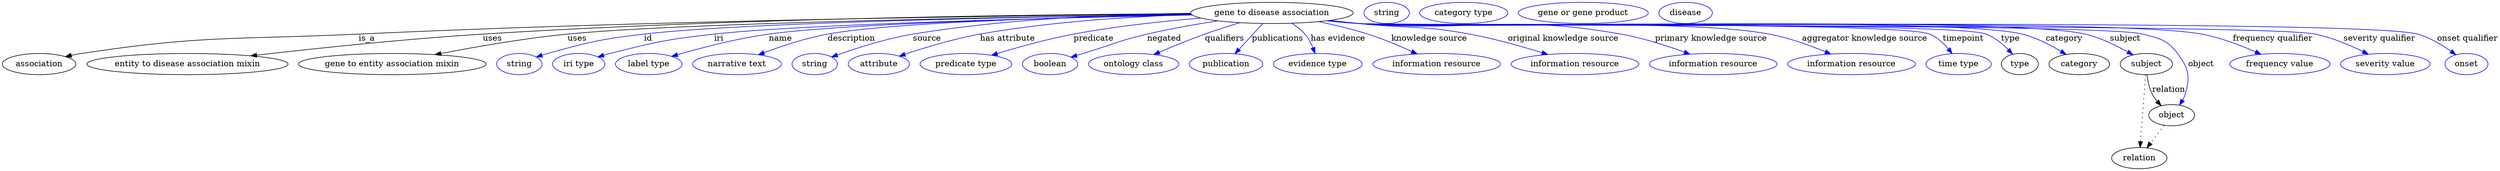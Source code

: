 digraph {
	graph [bb="0,0,4237.4,283"];
	node [label="\N"];
	"gene to disease association"	[height=0.5,
		label="gene to disease association",
		pos="2154.4,265",
		width=3.8274];
	association	[height=0.5,
		pos="62.394,178",
		width=1.7332];
	"gene to disease association" -> association	[label=is_a,
		lp="618.39,221.5",
		pos="e,106.48,190.75 2017.2,263.08 1746.8,260.79 1125.8,253.14 604.39,229 394.77,219.3 340.81,227.87 133.39,196 127.91,195.16 122.23,\
194.11 116.58,192.94"];
	"entity to disease association mixin"	[height=0.5,
		pos="313.39,178",
		width=4.7482];
	"gene to disease association" -> "entity to disease association mixin"	[label=uses,
		lp="831.89,221.5",
		pos="e,420.93,192.01 2016.9,263.72 1774.1,262.49 1253.8,256.52 815.39,229 683.43,220.71 532.52,204.81 430.91,193.16"];
	"gene to entity association mixin"	[height=0.5,
		pos="661.39,178",
		width=4.4232];
	"gene to disease association" -> "gene to entity association mixin"	[label=uses,
		lp="975.89,221.5",
		pos="e,734.2,194.08 2018,262.36 1749.5,258.73 1160.9,248.76 959.39,229 886.23,221.82 803.86,207.52 744.3,196.04"];
	id	[color=blue,
		height=0.5,
		label=string,
		pos="877.39,178",
		width=1.0652];
	"gene to disease association" -> id	[color=blue,
		label=id,
		lp="1096.4,221.5",
		pos="e,906.37,190.01 2017.7,262.33 1772,258.85 1265,249.41 1089.4,229 1015.5,220.42 997.06,215.79 925.39,196 922.28,195.14 919.08,194.18 \
915.89,193.17",
		style=solid];
	iri	[color=blue,
		height=0.5,
		label="iri type",
		pos="978.39,178",
		width=1.2277];
	"gene to disease association" -> iri	[color=blue,
		label=iri,
		lp="1216.4,221.5",
		pos="e,1011,190.17 2019,261.45 1796.1,256.84 1361.2,245.98 1208.4,229 1128.9,220.16 1109,215.59 1031.4,196 1028,195.13 1024.4,194.17 \
1020.9,193.15",
		style=solid];
	name	[color=blue,
		height=0.5,
		label="label type",
		pos="1097.4,178",
		width=1.5707];
	"gene to disease association" -> name	[color=blue,
		label=name,
		lp="1321.4,221.5",
		pos="e,1136.4,191.1 2018.6,261.63 1813.9,257.51 1435.7,247.64 1301.4,229 1247.5,221.52 1187.1,205.78 1146.1,193.94",
		style=solid];
	description	[color=blue,
		height=0.5,
		label="narrative text",
		pos="1247.4,178",
		width=2.0943];
	"gene to disease association" -> description	[color=blue,
		label=description,
		lp="1440.9,221.5",
		pos="e,1283.5,193.85 2018.2,262.07 1833.9,258.7 1515,249.98 1400.4,229 1363.3,222.21 1322.8,208.69 1292.8,197.42",
		style=solid];
	source	[color=blue,
		height=0.5,
		label=string,
		pos="1379.4,178",
		width=1.0652];
	"gene to disease association" -> source	[color=blue,
		label=source,
		lp="1569.4,221.5",
		pos="e,1407.9,190.06 2016.5,264.42 1892.5,262.82 1705.6,255.51 1545.4,229 1500.6,221.59 1450.9,205.54 1417.7,193.62",
		style=solid];
	"has attribute"	[color=blue,
		height=0.5,
		label=attribute,
		pos="1487.4,178",
		width=1.4443];
	"gene to disease association" -> "has attribute"	[color=blue,
		label="has attribute",
		lp="1706.4,221.5",
		pos="e,1522.1,191.46 2018.2,262.13 1918.2,258.88 1779.5,250.45 1659.4,229 1615.2,221.11 1566.2,206.24 1531.9,194.75",
		style=solid];
	predicate	[color=blue,
		height=0.5,
		label="predicate type",
		pos="1635.4,178",
		width=2.1665];
	"gene to disease association" -> predicate	[color=blue,
		label=predicate,
		lp="1851.4,221.5",
		pos="e,1678.7,193.06 2033.6,256.3 1969.1,250.97 1888.5,242.37 1817.4,229 1773.4,220.73 1724.5,207.04 1688.5,196.08",
		style=solid];
	negated	[color=blue,
		height=0.5,
		label=boolean,
		pos="1778.4,178",
		width=1.2999];
	"gene to disease association" -> negated	[color=blue,
		label=negated,
		lp="1971.4,221.5",
		pos="e,1813.6,189.91 2062.6,251.51 2025.1,245.72 1981.5,238.1 1942.4,229 1893.1,217.52 1881.8,210.81 1833.4,196 1830.1,194.99 1826.7,\
193.94 1823.2,192.89",
		style=solid];
	qualifiers	[color=blue,
		height=0.5,
		label="ontology class",
		pos="1919.4,178",
		width=2.1304];
	"gene to disease association" -> qualifiers	[color=blue,
		label=qualifiers,
		lp="2073.9,221.5",
		pos="e,1953.7,194.2 2099.8,248.39 2080.9,242.66 2059.6,235.89 2040.4,229 2014.5,219.69 1986,207.99 1963.2,198.25",
		style=solid];
	publications	[color=blue,
		height=0.5,
		label=publication,
		pos="2076.4,178",
		width=1.7332];
	"gene to disease association" -> publications	[color=blue,
		label=publications,
		lp="2164.4,221.5",
		pos="e,2091.6,195.6 2138.6,246.8 2127.1,234.31 2111.5,217.24 2098.7,203.35",
		style=solid];
	"has evidence"	[color=blue,
		height=0.5,
		label="evidence type",
		pos="2232.4,178",
		width=2.0943];
	"gene to disease association" -> "has evidence"	[color=blue,
		label="has evidence",
		lp="2266.9,221.5",
		pos="e,2227.7,196.17 2188,247.51 2196.1,242.4 2204.2,236.2 2210.4,229 2216.2,222.27 2220.7,213.76 2224.1,205.67",
		style=solid];
	"knowledge source"	[color=blue,
		height=0.5,
		label="information resource",
		pos="2434.4,178",
		width=3.015];
	"gene to disease association" -> "knowledge source"	[color=blue,
		label="knowledge source",
		lp="2421.9,221.5",
		pos="e,2401.3,195.19 2233.5,250.19 2260.4,244.66 2290.5,237.55 2317.4,229 2342.7,220.96 2370,209.44 2391.9,199.49",
		style=solid];
	"original knowledge source"	[color=blue,
		height=0.5,
		label="information resource",
		pos="2669.4,178",
		width=3.015];
	"gene to disease association" -> "original knowledge source"	[color=blue,
		label="original knowledge source",
		lp="2649.4,221.5",
		pos="e,2623.2,194.35 2252.8,252.34 2269,250.5 2285.7,248.66 2301.4,247 2385.3,238.15 2407.4,244.41 2490.4,229 2532.3,221.22 2578.6,208.15 \
2613.6,197.33",
		style=solid];
	"primary knowledge source"	[color=blue,
		height=0.5,
		label="information resource",
		pos="2904.4,178",
		width=3.015];
	"gene to disease association" -> "primary knowledge source"	[color=blue,
		label="primary knowledge source",
		lp="2900.4,221.5",
		pos="e,2864.8,194.87 2249.6,251.94 2266.8,250.06 2284.6,248.31 2301.4,247 2499.2,231.59 2552,263.41 2747.4,229 2784.4,222.49 2824.7,209.5 \
2855.3,198.4",
		style=solid];
	"aggregator knowledge source"	[color=blue,
		height=0.5,
		label="information resource",
		pos="3139.4,178",
		width=3.015];
	"gene to disease association" -> "aggregator knowledge source"	[color=blue,
		label="aggregator knowledge source",
		lp="3161.9,221.5",
		pos="e,3104.3,195.06 2248.8,251.82 2266.2,249.93 2284.4,248.2 2301.4,247 2456.2,236.08 2846.9,257.45 2999.4,229 3032.3,222.87 3067.7,\
210.13 3094.7,199.05",
		style=solid];
	timepoint	[color=blue,
		height=0.5,
		label="time type",
		pos="3321.4,178",
		width=1.5346];
	"gene to disease association" -> timepoint	[color=blue,
		label=timepoint,
		lp="3329.4,221.5",
		pos="e,3310.3,195.85 2248.4,251.76 2266,249.86 2284.2,248.15 2301.4,247 2355.2,243.4 3222.8,250.36 3272.4,229 3284.8,223.66 3295.6,213.56 \
3304,203.83",
		style=solid];
	type	[height=0.5,
		pos="3425.4,178",
		width=0.86659];
	"gene to disease association" -> type	[color=blue,
		label=type,
		lp="3409.4,221.5",
		pos="e,3412.8,194.93 2248,251.78 2265.7,249.87 2284.1,248.14 2301.4,247 2360.6,243.09 3313.1,250.35 3368.4,229 3382.7,223.48 3395.8,212.65 \
3405.8,202.48",
		style=solid];
	category	[height=0.5,
		pos="3526.4,178",
		width=1.4263];
	"gene to disease association" -> category	[color=blue,
		label=category,
		lp="3500.9,221.5",
		pos="e,3504.1,194.3 2248,251.77 2265.7,249.85 2284.1,248.14 2301.4,247 2426.5,238.79 3307.8,259.52 3429.4,229 3452.9,223.09 3477.2,210.59 \
3495.6,199.56",
		style=solid];
	subject	[height=0.5,
		pos="3640.4,178",
		width=1.2277];
	"gene to disease association" -> subject	[color=blue,
		label=subject,
		lp="3604.4,221.5",
		pos="e,3617.5,193.59 2248,251.75 2265.7,249.84 2284.1,248.12 2301.4,247 2438.3,238.11 3402.8,260.47 3536.4,229 3562.1,222.94 3588.9,209.87 \
3608.9,198.61",
		style=solid];
	object	[height=0.5,
		pos="3683.4,91",
		width=1.0832];
	"gene to disease association" -> object	[color=blue,
		label=object,
		lp="3733.4,178",
		pos="e,3696.8,108.09 2248,251.74 2265.7,249.82 2284.1,248.11 2301.4,247 2375.3,242.24 3562.9,248.16 3634.4,229 3663.4,221.23 3675.2,219.95 \
3693.4,196 3712.2,171.13 3715.3,156.9 3706.4,127 3705.4,123.55 3703.9,120.13 3702.1,116.85",
		style=solid];
	"frequency qualifier"	[color=blue,
		height=0.5,
		label="frequency value",
		pos="3867.4,178",
		width=2.3651];
	"gene to disease association" -> "frequency qualifier"	[color=blue,
		label="frequency qualifier",
		lp="3855.4,221.5",
		pos="e,3835.2,194.7 2248,251.72 2265.7,249.81 2284.1,248.11 2301.4,247 2460.3,236.84 3577.9,258.46 3734.4,229 3766.1,223.03 3800.1,210.11 \
3825.8,198.9",
		style=solid];
	"severity qualifier"	[color=blue,
		height=0.5,
		label="severity value",
		pos="4046.4,178",
		width=2.1123];
	"gene to disease association" -> "severity qualifier"	[color=blue,
		label="severity qualifier",
		lp="4036.4,221.5",
		pos="e,4017.6,194.84 2248,251.7 2265.7,249.79 2284.1,248.09 2301.4,247 2391.6,241.3 3838.9,247.34 3927.4,229 3955.7,223.12 3985.8,210.44 \
4008.6,199.32",
		style=solid];
	"onset qualifier"	[color=blue,
		height=0.5,
		label=onset,
		pos="4183.4,178",
		width=1.011];
	"gene to disease association" -> "onset qualifier"	[color=blue,
		label="onset qualifier",
		lp="4185.9,221.5",
		pos="e,4165.5,193.84 2247.6,251.73 2265.4,249.8 2284,248.09 2301.4,247 2401.2,240.75 4005.3,256.52 4101.4,229 4121.6,223.21 4141.8,210.97 \
4157.1,200.05",
		style=solid];
	association_type	[color=blue,
		height=0.5,
		label=string,
		pos="2348.4,265",
		width=1.0652];
	association_category	[color=blue,
		height=0.5,
		label="category type",
		pos="2479.4,265",
		width=2.0762];
	subject -> object	[label=relation,
		lp="3678.4,134.5",
		pos="e,3665.5,107.23 3641.5,159.55 3642.7,149.57 3645.2,137.07 3650.4,127 3652.6,122.68 3655.5,118.52 3658.7,114.66"];
	relation	[height=0.5,
		pos="3628.4,18",
		width=1.2999];
	subject -> relation	[pos="e,3629.7,36.188 3639.1,159.79 3637,132.48 3633,78.994 3630.5,46.38",
		style=dotted];
	"gene to disease association_subject"	[color=blue,
		height=0.5,
		label="gene or gene product",
		pos="2682.4,265",
		width=3.0692];
	object -> relation	[pos="e,3641.2,35.54 3670.9,73.889 3664,64.939 3655.2,53.617 3647.4,43.584",
		style=dotted];
	"gene to disease association_object"	[color=blue,
		height=0.5,
		label=disease,
		pos="2856.4,265",
		width=1.2638];
}

